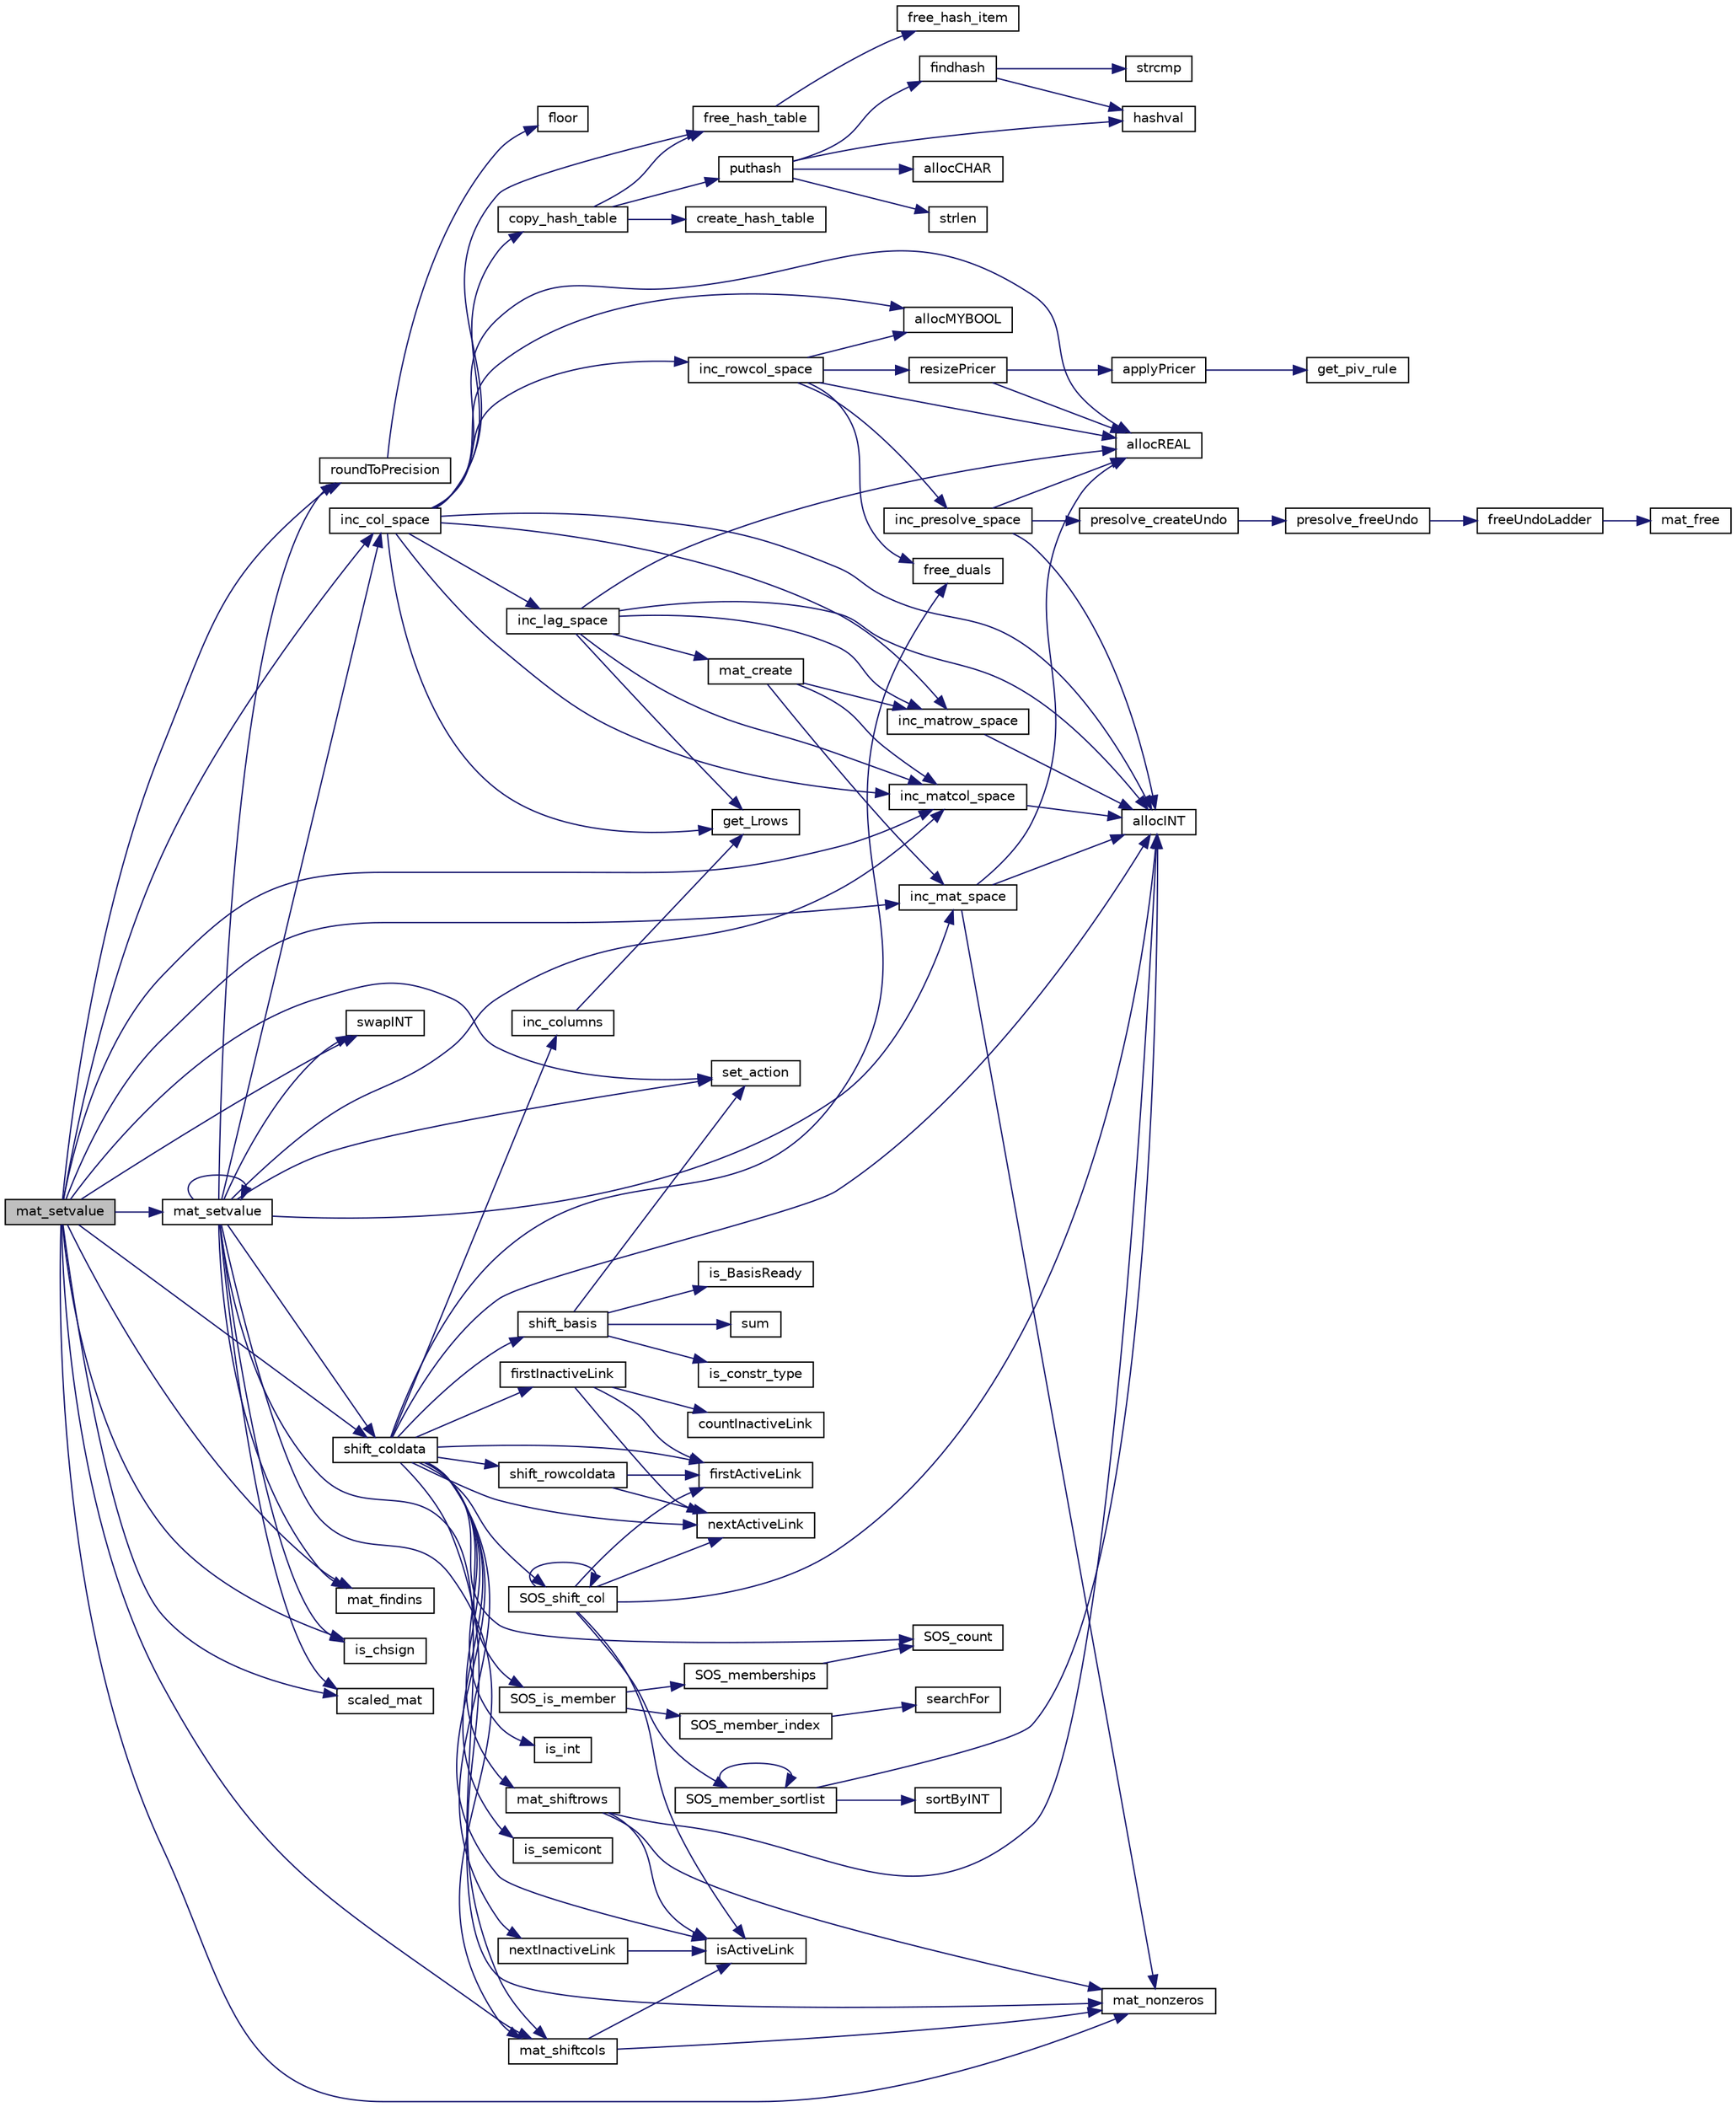digraph "mat_setvalue"
{
  edge [fontname="Helvetica",fontsize="10",labelfontname="Helvetica",labelfontsize="10"];
  node [fontname="Helvetica",fontsize="10",shape=record];
  rankdir="LR";
  Node2500 [label="mat_setvalue",height=0.2,width=0.4,color="black", fillcolor="grey75", style="filled", fontcolor="black"];
  Node2500 -> Node2501 [color="midnightblue",fontsize="10",style="solid",fontname="Helvetica"];
  Node2501 [label="swapINT",height=0.2,width=0.4,color="black", fillcolor="white", style="filled",URL="$d9/d18/lp__utils_8c.html#a2c2ba6baa79af2ad08d08ca4baaec1b4"];
  Node2500 -> Node2502 [color="midnightblue",fontsize="10",style="solid",fontname="Helvetica"];
  Node2502 [label="roundToPrecision",height=0.2,width=0.4,color="black", fillcolor="white", style="filled",URL="$d9/d18/lp__utils_8c.html#a2c162041be8905b58450d17662096994"];
  Node2502 -> Node2503 [color="midnightblue",fontsize="10",style="solid",fontname="Helvetica"];
  Node2503 [label="floor",height=0.2,width=0.4,color="black", fillcolor="white", style="filled",URL="$dc/de2/mcvs_atm_disp__kry__bbd__p_8m.html#a532be631bf22af7829394ffbd4ad7894"];
  Node2500 -> Node2504 [color="midnightblue",fontsize="10",style="solid",fontname="Helvetica"];
  Node2504 [label="inc_col_space",height=0.2,width=0.4,color="black", fillcolor="white", style="filled",URL="$d4/d79/lp__lib_8c.html#a19aaef4102ef22569c69de15939fd77f"];
  Node2504 -> Node2505 [color="midnightblue",fontsize="10",style="solid",fontname="Helvetica"];
  Node2505 [label="inc_matrow_space",height=0.2,width=0.4,color="black", fillcolor="white", style="filled",URL="$dc/d9a/lp__matrix_8c.html#abf3d05d4e087dfe244d940213aea309e"];
  Node2505 -> Node2506 [color="midnightblue",fontsize="10",style="solid",fontname="Helvetica"];
  Node2506 [label="allocINT",height=0.2,width=0.4,color="black", fillcolor="white", style="filled",URL="$d9/d18/lp__utils_8c.html#a2081b8e14a0691b7e3931fa280ad9e63"];
  Node2504 -> Node2507 [color="midnightblue",fontsize="10",style="solid",fontname="Helvetica"];
  Node2507 [label="inc_matcol_space",height=0.2,width=0.4,color="black", fillcolor="white", style="filled",URL="$dc/d9a/lp__matrix_8c.html#a71e24efc6f48aa6fb098d9f471574d1c"];
  Node2507 -> Node2506 [color="midnightblue",fontsize="10",style="solid",fontname="Helvetica"];
  Node2504 -> Node2508 [color="midnightblue",fontsize="10",style="solid",fontname="Helvetica"];
  Node2508 [label="copy_hash_table",height=0.2,width=0.4,color="black", fillcolor="white", style="filled",URL="$d9/d8a/lp___hash_8c.html#ae6edcd0f73c54847e6a759f428c3a90a"];
  Node2508 -> Node2509 [color="midnightblue",fontsize="10",style="solid",fontname="Helvetica"];
  Node2509 [label="create_hash_table",height=0.2,width=0.4,color="black", fillcolor="white", style="filled",URL="$d9/d8a/lp___hash_8c.html#a3e2d0dfb06918685a543d0191c3e20d2"];
  Node2508 -> Node2510 [color="midnightblue",fontsize="10",style="solid",fontname="Helvetica"];
  Node2510 [label="puthash",height=0.2,width=0.4,color="black", fillcolor="white", style="filled",URL="$d9/d8a/lp___hash_8c.html#aa4c1bd8f327e858bde2234bb6ef18772"];
  Node2510 -> Node2511 [color="midnightblue",fontsize="10",style="solid",fontname="Helvetica"];
  Node2511 [label="findhash",height=0.2,width=0.4,color="black", fillcolor="white", style="filled",URL="$d9/d8a/lp___hash_8c.html#abec9215783a6417ac6d2eaa8fb5455b6"];
  Node2511 -> Node2512 [color="midnightblue",fontsize="10",style="solid",fontname="Helvetica"];
  Node2512 [label="hashval",height=0.2,width=0.4,color="black", fillcolor="white", style="filled",URL="$d9/d8a/lp___hash_8c.html#a4341c9502229f42a1d569e06476d6eec"];
  Node2511 -> Node2513 [color="midnightblue",fontsize="10",style="solid",fontname="Helvetica"];
  Node2513 [label="strcmp",height=0.2,width=0.4,color="black", fillcolor="white", style="filled",URL="$db/d13/_c_vode_get_8m.html#ab022bbe018438998408fda94a327a547"];
  Node2510 -> Node2512 [color="midnightblue",fontsize="10",style="solid",fontname="Helvetica"];
  Node2510 -> Node2514 [color="midnightblue",fontsize="10",style="solid",fontname="Helvetica"];
  Node2514 [label="allocCHAR",height=0.2,width=0.4,color="black", fillcolor="white", style="filled",URL="$d9/d18/lp__utils_8c.html#a5bb2cfab583f6d09b6986674fc1e7f5d"];
  Node2510 -> Node2515 [color="midnightblue",fontsize="10",style="solid",fontname="Helvetica"];
  Node2515 [label="strlen",height=0.2,width=0.4,color="black", fillcolor="white", style="filled",URL="$d7/d57/iregex_8c.html#a492442620ce65db20fe7297b43cbca65"];
  Node2508 -> Node2516 [color="midnightblue",fontsize="10",style="solid",fontname="Helvetica"];
  Node2516 [label="free_hash_table",height=0.2,width=0.4,color="black", fillcolor="white", style="filled",URL="$d9/d8a/lp___hash_8c.html#aa4ed66a189b6b64e06121cb9f94c1efb"];
  Node2516 -> Node2517 [color="midnightblue",fontsize="10",style="solid",fontname="Helvetica"];
  Node2517 [label="free_hash_item",height=0.2,width=0.4,color="black", fillcolor="white", style="filled",URL="$d9/d8a/lp___hash_8c.html#a5c6e22d45ec51e55ccb4d2748230841b"];
  Node2504 -> Node2516 [color="midnightblue",fontsize="10",style="solid",fontname="Helvetica"];
  Node2504 -> Node2518 [color="midnightblue",fontsize="10",style="solid",fontname="Helvetica"];
  Node2518 [label="allocREAL",height=0.2,width=0.4,color="black", fillcolor="white", style="filled",URL="$d9/d18/lp__utils_8c.html#a7b25e1f9aee74052b4b6df28443ebf48"];
  Node2504 -> Node2519 [color="midnightblue",fontsize="10",style="solid",fontname="Helvetica"];
  Node2519 [label="allocMYBOOL",height=0.2,width=0.4,color="black", fillcolor="white", style="filled",URL="$d9/d18/lp__utils_8c.html#a0f35a721d2c3a4beea00b2840c2bea30"];
  Node2504 -> Node2506 [color="midnightblue",fontsize="10",style="solid",fontname="Helvetica"];
  Node2504 -> Node2520 [color="midnightblue",fontsize="10",style="solid",fontname="Helvetica"];
  Node2520 [label="get_Lrows",height=0.2,width=0.4,color="black", fillcolor="white", style="filled",URL="$d4/d79/lp__lib_8c.html#a4976f1e0605a15976a65b995d3baa1dc"];
  Node2504 -> Node2521 [color="midnightblue",fontsize="10",style="solid",fontname="Helvetica"];
  Node2521 [label="inc_lag_space",height=0.2,width=0.4,color="black", fillcolor="white", style="filled",URL="$d4/d79/lp__lib_8c.html#adf404d01bb0e497e22b77fb59c53f02f"];
  Node2521 -> Node2520 [color="midnightblue",fontsize="10",style="solid",fontname="Helvetica"];
  Node2521 -> Node2518 [color="midnightblue",fontsize="10",style="solid",fontname="Helvetica"];
  Node2521 -> Node2506 [color="midnightblue",fontsize="10",style="solid",fontname="Helvetica"];
  Node2521 -> Node2522 [color="midnightblue",fontsize="10",style="solid",fontname="Helvetica"];
  Node2522 [label="mat_create",height=0.2,width=0.4,color="black", fillcolor="white", style="filled",URL="$dc/d9a/lp__matrix_8c.html#a74e25504b7d9dc9615fbe2326ecd2810"];
  Node2522 -> Node2505 [color="midnightblue",fontsize="10",style="solid",fontname="Helvetica"];
  Node2522 -> Node2507 [color="midnightblue",fontsize="10",style="solid",fontname="Helvetica"];
  Node2522 -> Node2523 [color="midnightblue",fontsize="10",style="solid",fontname="Helvetica"];
  Node2523 [label="inc_mat_space",height=0.2,width=0.4,color="black", fillcolor="white", style="filled",URL="$dc/d9a/lp__matrix_8c.html#a2239ebb44f76930fc243a0457c8c94d9"];
  Node2523 -> Node2524 [color="midnightblue",fontsize="10",style="solid",fontname="Helvetica"];
  Node2524 [label="mat_nonzeros",height=0.2,width=0.4,color="black", fillcolor="white", style="filled",URL="$dc/d9a/lp__matrix_8c.html#a9430c42ed7853fd8dd6463ed7165f243"];
  Node2523 -> Node2506 [color="midnightblue",fontsize="10",style="solid",fontname="Helvetica"];
  Node2523 -> Node2518 [color="midnightblue",fontsize="10",style="solid",fontname="Helvetica"];
  Node2521 -> Node2505 [color="midnightblue",fontsize="10",style="solid",fontname="Helvetica"];
  Node2521 -> Node2507 [color="midnightblue",fontsize="10",style="solid",fontname="Helvetica"];
  Node2504 -> Node2525 [color="midnightblue",fontsize="10",style="solid",fontname="Helvetica"];
  Node2525 [label="inc_rowcol_space",height=0.2,width=0.4,color="black", fillcolor="white", style="filled",URL="$d4/d79/lp__lib_8c.html#a88218cd21e9f921d8a0d616d9cf8dd60"];
  Node2525 -> Node2526 [color="midnightblue",fontsize="10",style="solid",fontname="Helvetica"];
  Node2526 [label="free_duals",height=0.2,width=0.4,color="black", fillcolor="white", style="filled",URL="$d4/d79/lp__lib_8c.html#ab9027653cde6165a5783cbd1897cde8d"];
  Node2525 -> Node2518 [color="midnightblue",fontsize="10",style="solid",fontname="Helvetica"];
  Node2525 -> Node2519 [color="midnightblue",fontsize="10",style="solid",fontname="Helvetica"];
  Node2525 -> Node2527 [color="midnightblue",fontsize="10",style="solid",fontname="Helvetica"];
  Node2527 [label="inc_presolve_space",height=0.2,width=0.4,color="black", fillcolor="white", style="filled",URL="$d3/da5/lp__presolve_8c.html#ae5aab8a3d01811ebd660779d0b1b7088"];
  Node2527 -> Node2528 [color="midnightblue",fontsize="10",style="solid",fontname="Helvetica"];
  Node2528 [label="presolve_createUndo",height=0.2,width=0.4,color="black", fillcolor="white", style="filled",URL="$d3/da5/lp__presolve_8c.html#addb80a8b923183b6b492f71e5e648a88"];
  Node2528 -> Node2529 [color="midnightblue",fontsize="10",style="solid",fontname="Helvetica"];
  Node2529 [label="presolve_freeUndo",height=0.2,width=0.4,color="black", fillcolor="white", style="filled",URL="$d3/da5/lp__presolve_8c.html#af43e8f7205358c787624cbdcd98e8b46"];
  Node2529 -> Node2530 [color="midnightblue",fontsize="10",style="solid",fontname="Helvetica"];
  Node2530 [label="freeUndoLadder",height=0.2,width=0.4,color="black", fillcolor="white", style="filled",URL="$dc/d9a/lp__matrix_8c.html#a1c6229dd6a9dc22174e16c0358160d4f"];
  Node2530 -> Node2531 [color="midnightblue",fontsize="10",style="solid",fontname="Helvetica"];
  Node2531 [label="mat_free",height=0.2,width=0.4,color="black", fillcolor="white", style="filled",URL="$dc/d9a/lp__matrix_8c.html#ab9d3fb395d18b14668d4c1149a393182"];
  Node2527 -> Node2518 [color="midnightblue",fontsize="10",style="solid",fontname="Helvetica"];
  Node2527 -> Node2506 [color="midnightblue",fontsize="10",style="solid",fontname="Helvetica"];
  Node2525 -> Node2532 [color="midnightblue",fontsize="10",style="solid",fontname="Helvetica"];
  Node2532 [label="resizePricer",height=0.2,width=0.4,color="black", fillcolor="white", style="filled",URL="$da/d29/lp__price_p_s_e_8c.html#a2e41384db70eca7794b81c922a24a867"];
  Node2532 -> Node2533 [color="midnightblue",fontsize="10",style="solid",fontname="Helvetica"];
  Node2533 [label="applyPricer",height=0.2,width=0.4,color="black", fillcolor="white", style="filled",URL="$da/d29/lp__price_p_s_e_8c.html#ac7bc3823c797927910e1dae4134d4b99"];
  Node2533 -> Node2534 [color="midnightblue",fontsize="10",style="solid",fontname="Helvetica"];
  Node2534 [label="get_piv_rule",height=0.2,width=0.4,color="black", fillcolor="white", style="filled",URL="$d4/d79/lp__lib_8c.html#abf9741b681392fca763dc425387f64f2"];
  Node2532 -> Node2518 [color="midnightblue",fontsize="10",style="solid",fontname="Helvetica"];
  Node2500 -> Node2507 [color="midnightblue",fontsize="10",style="solid",fontname="Helvetica"];
  Node2500 -> Node2535 [color="midnightblue",fontsize="10",style="solid",fontname="Helvetica"];
  Node2535 [label="mat_findins",height=0.2,width=0.4,color="black", fillcolor="white", style="filled",URL="$dc/d9a/lp__matrix_8c.html#aabb75389dfeac1504d2bd65f35557017"];
  Node2500 -> Node2536 [color="midnightblue",fontsize="10",style="solid",fontname="Helvetica"];
  Node2536 [label="set_action",height=0.2,width=0.4,color="black", fillcolor="white", style="filled",URL="$d4/d79/lp__lib_8c.html#ad4fefd09a7c66c454785da9ec150ecc1"];
  Node2500 -> Node2537 [color="midnightblue",fontsize="10",style="solid",fontname="Helvetica"];
  Node2537 [label="is_chsign",height=0.2,width=0.4,color="black", fillcolor="white", style="filled",URL="$d4/d79/lp__lib_8c.html#a93ed2e8f778b6340d960f732e9c0f9f6"];
  Node2500 -> Node2538 [color="midnightblue",fontsize="10",style="solid",fontname="Helvetica"];
  Node2538 [label="scaled_mat",height=0.2,width=0.4,color="black", fillcolor="white", style="filled",URL="$de/d15/lp__scale_8c.html#ab844fade2ace63a627736cf4887942d4"];
  Node2500 -> Node2524 [color="midnightblue",fontsize="10",style="solid",fontname="Helvetica"];
  Node2500 -> Node2523 [color="midnightblue",fontsize="10",style="solid",fontname="Helvetica"];
  Node2500 -> Node2539 [color="midnightblue",fontsize="10",style="solid",fontname="Helvetica"];
  Node2539 [label="shift_coldata",height=0.2,width=0.4,color="black", fillcolor="white", style="filled",URL="$d4/d79/lp__lib_8c.html#a9ed027fc60643c153c2413f96fabd3d6"];
  Node2539 -> Node2526 [color="midnightblue",fontsize="10",style="solid",fontname="Helvetica"];
  Node2539 -> Node2540 [color="midnightblue",fontsize="10",style="solid",fontname="Helvetica"];
  Node2540 [label="mat_shiftrows",height=0.2,width=0.4,color="black", fillcolor="white", style="filled",URL="$dc/d9a/lp__matrix_8c.html#ad428af7028ea33b8fba6d43e3b75db21"];
  Node2540 -> Node2524 [color="midnightblue",fontsize="10",style="solid",fontname="Helvetica"];
  Node2540 -> Node2506 [color="midnightblue",fontsize="10",style="solid",fontname="Helvetica"];
  Node2540 -> Node2541 [color="midnightblue",fontsize="10",style="solid",fontname="Helvetica"];
  Node2541 [label="isActiveLink",height=0.2,width=0.4,color="black", fillcolor="white", style="filled",URL="$d9/d18/lp__utils_8c.html#a183f62e53061778d4fdb381e27d8cf4c"];
  Node2539 -> Node2542 [color="midnightblue",fontsize="10",style="solid",fontname="Helvetica"];
  Node2542 [label="mat_shiftcols",height=0.2,width=0.4,color="black", fillcolor="white", style="filled",URL="$dc/d9a/lp__matrix_8c.html#a4b382fbfc70092747f60017cdf62e1e6"];
  Node2542 -> Node2541 [color="midnightblue",fontsize="10",style="solid",fontname="Helvetica"];
  Node2542 -> Node2524 [color="midnightblue",fontsize="10",style="solid",fontname="Helvetica"];
  Node2539 -> Node2543 [color="midnightblue",fontsize="10",style="solid",fontname="Helvetica"];
  Node2543 [label="firstInactiveLink",height=0.2,width=0.4,color="black", fillcolor="white", style="filled",URL="$d9/d18/lp__utils_8c.html#a96fd51e087f46e26646eb19f5db9e95d"];
  Node2543 -> Node2544 [color="midnightblue",fontsize="10",style="solid",fontname="Helvetica"];
  Node2544 [label="countInactiveLink",height=0.2,width=0.4,color="black", fillcolor="white", style="filled",URL="$d9/d18/lp__utils_8c.html#a129fd17b45996c28fcc9fd0a24602f5e"];
  Node2543 -> Node2545 [color="midnightblue",fontsize="10",style="solid",fontname="Helvetica"];
  Node2545 [label="firstActiveLink",height=0.2,width=0.4,color="black", fillcolor="white", style="filled",URL="$d9/d18/lp__utils_8c.html#abe00628efd1d9b4ab750a17de4245f36"];
  Node2543 -> Node2546 [color="midnightblue",fontsize="10",style="solid",fontname="Helvetica"];
  Node2546 [label="nextActiveLink",height=0.2,width=0.4,color="black", fillcolor="white", style="filled",URL="$d9/d18/lp__utils_8c.html#a4afe33cb2258518c64e30c1c85041331"];
  Node2539 -> Node2547 [color="midnightblue",fontsize="10",style="solid",fontname="Helvetica"];
  Node2547 [label="nextInactiveLink",height=0.2,width=0.4,color="black", fillcolor="white", style="filled",URL="$d9/d18/lp__utils_8c.html#af60847c876e8f6eae3ac8b1545303c04"];
  Node2547 -> Node2541 [color="midnightblue",fontsize="10",style="solid",fontname="Helvetica"];
  Node2539 -> Node2548 [color="midnightblue",fontsize="10",style="solid",fontname="Helvetica"];
  Node2548 [label="is_int",height=0.2,width=0.4,color="black", fillcolor="white", style="filled",URL="$d4/d79/lp__lib_8c.html#a335889a7b8b8fc37d885f0ec14875e18"];
  Node2539 -> Node2549 [color="midnightblue",fontsize="10",style="solid",fontname="Helvetica"];
  Node2549 [label="SOS_is_member",height=0.2,width=0.4,color="black", fillcolor="white", style="filled",URL="$d1/d43/lp___s_o_s_8c.html#ac6d92d690a02d843c7cbd098a8c1b7c8"];
  Node2549 -> Node2550 [color="midnightblue",fontsize="10",style="solid",fontname="Helvetica"];
  Node2550 [label="SOS_memberships",height=0.2,width=0.4,color="black", fillcolor="white", style="filled",URL="$d1/d43/lp___s_o_s_8c.html#ab1059c5b07145c9e49bee497380ca083"];
  Node2550 -> Node2551 [color="midnightblue",fontsize="10",style="solid",fontname="Helvetica"];
  Node2551 [label="SOS_count",height=0.2,width=0.4,color="black", fillcolor="white", style="filled",URL="$d4/d79/lp__lib_8c.html#a6b52f2979542d3a29dc0eb78b5ecb30b"];
  Node2549 -> Node2552 [color="midnightblue",fontsize="10",style="solid",fontname="Helvetica"];
  Node2552 [label="SOS_member_index",height=0.2,width=0.4,color="black", fillcolor="white", style="filled",URL="$d1/d43/lp___s_o_s_8c.html#a95fb8e4ce406207601c2b180c531ddc6"];
  Node2552 -> Node2553 [color="midnightblue",fontsize="10",style="solid",fontname="Helvetica"];
  Node2553 [label="searchFor",height=0.2,width=0.4,color="black", fillcolor="white", style="filled",URL="$d9/d18/lp__utils_8c.html#a0f73f0fbd9ba7ed88022e713a6fe9f1b"];
  Node2539 -> Node2554 [color="midnightblue",fontsize="10",style="solid",fontname="Helvetica"];
  Node2554 [label="is_semicont",height=0.2,width=0.4,color="black", fillcolor="white", style="filled",URL="$d4/d79/lp__lib_8c.html#a048e257617b6634ad29dc46bca38c715"];
  Node2539 -> Node2545 [color="midnightblue",fontsize="10",style="solid",fontname="Helvetica"];
  Node2539 -> Node2546 [color="midnightblue",fontsize="10",style="solid",fontname="Helvetica"];
  Node2539 -> Node2506 [color="midnightblue",fontsize="10",style="solid",fontname="Helvetica"];
  Node2539 -> Node2541 [color="midnightblue",fontsize="10",style="solid",fontname="Helvetica"];
  Node2539 -> Node2555 [color="midnightblue",fontsize="10",style="solid",fontname="Helvetica"];
  Node2555 [label="shift_basis",height=0.2,width=0.4,color="black", fillcolor="white", style="filled",URL="$d4/d79/lp__lib_8c.html#abf887251c4294545787bcc2c0240c21b"];
  Node2555 -> Node2556 [color="midnightblue",fontsize="10",style="solid",fontname="Helvetica"];
  Node2556 [label="is_BasisReady",height=0.2,width=0.4,color="black", fillcolor="white", style="filled",URL="$d4/d79/lp__lib_8c.html#a681c9e11a6345ab29b64d1e0ed7df31f"];
  Node2555 -> Node2536 [color="midnightblue",fontsize="10",style="solid",fontname="Helvetica"];
  Node2555 -> Node2557 [color="midnightblue",fontsize="10",style="solid",fontname="Helvetica"];
  Node2557 [label="sum",height=0.2,width=0.4,color="black", fillcolor="white", style="filled",URL="$dd/d3c/examplehs071_8m.html#ad1d7e10c2dad1043eb0e1b51f99f1b31"];
  Node2555 -> Node2558 [color="midnightblue",fontsize="10",style="solid",fontname="Helvetica"];
  Node2558 [label="is_constr_type",height=0.2,width=0.4,color="black", fillcolor="white", style="filled",URL="$d4/d79/lp__lib_8c.html#af3bc504e14b11da527fa40ebe380f62c"];
  Node2539 -> Node2551 [color="midnightblue",fontsize="10",style="solid",fontname="Helvetica"];
  Node2539 -> Node2559 [color="midnightblue",fontsize="10",style="solid",fontname="Helvetica"];
  Node2559 [label="SOS_shift_col",height=0.2,width=0.4,color="black", fillcolor="white", style="filled",URL="$d1/d43/lp___s_o_s_8c.html#a4db1072c73b8986bcb934e935f67850f"];
  Node2559 -> Node2559 [color="midnightblue",fontsize="10",style="solid",fontname="Helvetica"];
  Node2559 -> Node2506 [color="midnightblue",fontsize="10",style="solid",fontname="Helvetica"];
  Node2559 -> Node2545 [color="midnightblue",fontsize="10",style="solid",fontname="Helvetica"];
  Node2559 -> Node2546 [color="midnightblue",fontsize="10",style="solid",fontname="Helvetica"];
  Node2559 -> Node2541 [color="midnightblue",fontsize="10",style="solid",fontname="Helvetica"];
  Node2559 -> Node2560 [color="midnightblue",fontsize="10",style="solid",fontname="Helvetica"];
  Node2560 [label="SOS_member_sortlist",height=0.2,width=0.4,color="black", fillcolor="white", style="filled",URL="$d1/d43/lp___s_o_s_8c.html#a871a34fea2b703f4b9c2e2679856a0b2"];
  Node2560 -> Node2560 [color="midnightblue",fontsize="10",style="solid",fontname="Helvetica"];
  Node2560 -> Node2506 [color="midnightblue",fontsize="10",style="solid",fontname="Helvetica"];
  Node2560 -> Node2561 [color="midnightblue",fontsize="10",style="solid",fontname="Helvetica"];
  Node2561 [label="sortByINT",height=0.2,width=0.4,color="black", fillcolor="white", style="filled",URL="$dd/dc0/commonlib_8c.html#a9d22aa7fead56453be021c785175ec44"];
  Node2539 -> Node2562 [color="midnightblue",fontsize="10",style="solid",fontname="Helvetica"];
  Node2562 [label="shift_rowcoldata",height=0.2,width=0.4,color="black", fillcolor="white", style="filled",URL="$d4/d79/lp__lib_8c.html#ad763e24656b5a795e260b0e75eb2924c"];
  Node2562 -> Node2545 [color="midnightblue",fontsize="10",style="solid",fontname="Helvetica"];
  Node2562 -> Node2546 [color="midnightblue",fontsize="10",style="solid",fontname="Helvetica"];
  Node2539 -> Node2563 [color="midnightblue",fontsize="10",style="solid",fontname="Helvetica"];
  Node2563 [label="inc_columns",height=0.2,width=0.4,color="black", fillcolor="white", style="filled",URL="$d4/d79/lp__lib_8c.html#a683409c9e46593ae3807a1c3d598c525"];
  Node2563 -> Node2520 [color="midnightblue",fontsize="10",style="solid",fontname="Helvetica"];
  Node2500 -> Node2542 [color="midnightblue",fontsize="10",style="solid",fontname="Helvetica"];
  Node2500 -> Node2564 [color="midnightblue",fontsize="10",style="solid",fontname="Helvetica"];
  Node2564 [label="mat_setvalue",height=0.2,width=0.4,color="black", fillcolor="white", style="filled",URL="$dc/d9a/lp__matrix_8c.html#a3cf5f70351e501251681b113289293da"];
  Node2564 -> Node2501 [color="midnightblue",fontsize="10",style="solid",fontname="Helvetica"];
  Node2564 -> Node2502 [color="midnightblue",fontsize="10",style="solid",fontname="Helvetica"];
  Node2564 -> Node2504 [color="midnightblue",fontsize="10",style="solid",fontname="Helvetica"];
  Node2564 -> Node2507 [color="midnightblue",fontsize="10",style="solid",fontname="Helvetica"];
  Node2564 -> Node2535 [color="midnightblue",fontsize="10",style="solid",fontname="Helvetica"];
  Node2564 -> Node2536 [color="midnightblue",fontsize="10",style="solid",fontname="Helvetica"];
  Node2564 -> Node2537 [color="midnightblue",fontsize="10",style="solid",fontname="Helvetica"];
  Node2564 -> Node2538 [color="midnightblue",fontsize="10",style="solid",fontname="Helvetica"];
  Node2564 -> Node2524 [color="midnightblue",fontsize="10",style="solid",fontname="Helvetica"];
  Node2564 -> Node2523 [color="midnightblue",fontsize="10",style="solid",fontname="Helvetica"];
  Node2564 -> Node2539 [color="midnightblue",fontsize="10",style="solid",fontname="Helvetica"];
  Node2564 -> Node2542 [color="midnightblue",fontsize="10",style="solid",fontname="Helvetica"];
  Node2564 -> Node2564 [color="midnightblue",fontsize="10",style="solid",fontname="Helvetica"];
}
